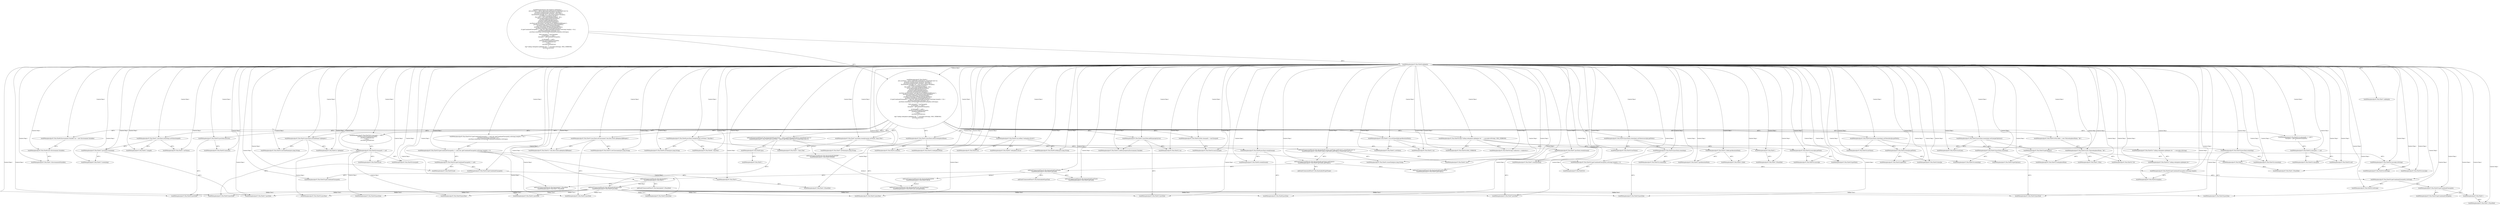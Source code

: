 digraph "Pattern" {
0 [label="addGenICGeneratedFiles#?,File,Hashtable#8:MOVE
buildWebsphereJar#?,File,File#5:MOVE" shape=ellipse]
1 [label="addGenICGeneratedFiles#?,File,Hashtable#8:getTask()
buildWebsphereJar#?,File,File#5:getTask()" shape=ellipse]
2 [label="addGenICGeneratedFiles#?,File,Hashtable#8:getTask().getProject()
buildWebsphereJar#?,File,File#5:getTask().getProject()" shape=ellipse]
3 [label="addGenICGeneratedFiles#?,File,Hashtable#8:((Java) (getTask().getProject().createTask(\"java\")))
buildWebsphereJar#?,File,File#5:((Java) (getTask().getProject().createTask(\"java\")))" shape=ellipse]
4 [label="addGenICGeneratedFiles#?,File,Hashtable#8:getProject" shape=ellipse]
5 [label="addGenICGeneratedFiles#?,File,Hashtable#8:getProject()
buildWebsphereJar#?,File,File#5:getProject()" shape=ellipse]
6 [label="addGenICGeneratedFiles#?,File,Hashtable#8:getTask" shape=ellipse]
7 [label="addGenICGeneratedFiles#?,File,Hashtable#-1:
buildWebsphereJar#?,File,File#-1:" shape=ellipse]
8 [label="addGenICGeneratedFiles#?,File,Hashtable#-1:PlaceHold" shape=ellipse]
9 [label="addGenICGeneratedFiles#?,File,Hashtable#-1:PlaceHold
buildWebsphereJar#?,File,File#-1:PlaceHold" shape=ellipse]
10 [label="addGenICGeneratedFiles#?,File,Hashtable#8:genicTask
buildWebsphereJar#?,File,File#5:javaTask" shape=ellipse]
11 [label="addGenICGeneratedFiles#?,File,Hashtable#8:getTask()
buildWebsphereJar#?,File,File#5:getTask()" shape=ellipse]
12 [label="addGenICGeneratedFiles#?,File,Hashtable#8:new Java(getTask())
buildWebsphereJar#?,File,File#5:new Java(getTask())" shape=ellipse]
13 [label="addGenICGeneratedFiles#?,File,Hashtable#8:INSERT
buildWebsphereJar#?,File,File#5:INSERT" shape=ellipse]
14 [label="addGenICGeneratedFiles#?,File,Hashtable#8:genicTask = ((Java) (getTask().getProject().createTask(\"java\")))
buildWebsphereJar#?,File,File#5:Java javaTask = ((Java) (getTask().getProject().createTask(\"java\")))" shape=ellipse]
15 [label="buildWebsphereJar#?,File,File#8:new Environment.Variable()" shape=ellipse]
16 [label="buildWebsphereJar#?,File,File#17:javaTask" shape=ellipse]
17 [label="buildWebsphereJar#?,File,File#12:addSysproperty(Environment.Variable)" shape=ellipse]
18 [label="buildWebsphereJar#?,File,File#4:ejbdeploy" shape=ellipse]
19 [label="buildWebsphereJar#?,File,File#24:wasClasspath" shape=ellipse]
20 [label="buildWebsphereJar#?,File,File#25:null" shape=ellipse]
21 [label="buildWebsphereJar#?,File,File#8:Environment.Variable var = new Environment.Variable()" shape=ellipse]
22 [label="buildWebsphereJar#?,File,File#35:javaTask" shape=ellipse]
23 [label="buildWebsphereJar#?,File,File#-1:File()" shape=ellipse]
24 [label="buildWebsphereJar#?,File,File#16:javaTask.createArg().setValue(sourceJar.getPath())" shape=ellipse]
25 [label="buildWebsphereJar#?,File,File#17:javaTask.createArg().setValue(tempdir)" shape=ellipse]
26 [label="buildWebsphereJar#?,File,File#18:destJar" shape=ellipse]
27 [label="buildWebsphereJar#?,File,File#13:setDir()" shape=ellipse]
28 [label="buildWebsphereJar#?,File,File#11:var" shape=ellipse]
29 [label="buildWebsphereJar#?,File,File#34:\"Calling websphere.ejbdeploy for \"" shape=ellipse]
30 [label="buildWebsphereJar#?,File,File#6:setValue(java.lang.String)" shape=ellipse]
31 [label="buildWebsphereJar#?,File,File#14:javaTask" shape=ellipse]
32 [label="buildWebsphereJar#?,File,File#14:setTaskName(java.lang.String)" shape=ellipse]
33 [label="buildWebsphereJar#?,File,File#22:javaTask" shape=ellipse]
34 [label="buildWebsphereJar#?,File,File#10:File libdir = new File(websphereHome, \"lib\")" shape=ellipse]
35 [label="buildWebsphereJar#?,File,File#18:getPath()" shape=ellipse]
36 [label="buildWebsphereJar#?,File,File#20:toString()" shape=ellipse]
37 [label="buildWebsphereJar#?,File,File#20:getCombinedClasspath().toString()" shape=ellipse]
38 [label="buildWebsphereJar#?,File,File#16:javaTask" shape=ellipse]
39 [label="buildWebsphereJar#?,File,File#18:javaTask.createArg()" shape=ellipse]
40 [label="buildWebsphereJar#?,File,File#10:websphereHome" shape=ellipse]
41 [label="buildWebsphereJar#?,File,File#28:classpath != null" shape=ellipse]
42 [label="buildWebsphereJar#?,File,File#20:(getCombinedClasspath() != null)" shape=ellipse]
43 [label="buildWebsphereJar#?,File,File#11:var.setValue(libdir.getAbsolutePath())" shape=ellipse]
44 [label="buildWebsphereJar#?,File,File#34:MSG_VERBOSE" shape=ellipse]
45 [label="buildWebsphereJar#?,File,File#12:javaTask.addSysproperty(var)" shape=ellipse]
46 [label="buildWebsphereJar#?,File,File#11:getAbsolutePath()" shape=ellipse]
47 [label="buildWebsphereJar#?,File,File#20:getCombinedClasspath()" shape=ellipse]
48 [label="buildWebsphereJar#?,File,File#18:setValue()" shape=ellipse]
49 [label="buildWebsphereJar#?,File,File#-1:ejbdeploy" shape=ellipse]
50 [label="buildWebsphereJar#?,File,File#20:getCombinedClasspath().toString().length()" shape=ellipse]
51 [label="buildWebsphereJar#?,File,File#-1:" shape=ellipse]
52 [label="buildWebsphereJar#?,File,File#14:javaTask.setTaskName(\"ejbdeploy\")" shape=ellipse]
53 [label="buildWebsphereJar#?,File,File#34:log(\"Calling websphere.ejbdeploy for \" + sourceJar.toString(), MSG_VERBOSE)" shape=ellipse]
54 [label="buildWebsphereJar#?,File,File#16:getPath()" shape=ellipse]
55 [label="buildWebsphereJar#?,File,File#6:createJvmarg()" shape=ellipse]
56 [label="buildWebsphereJar#?,File,File#28:null" shape=ellipse]
57 [label="buildWebsphereJar#?,File,File#17:tempdir" shape=ellipse]
58 [label="buildWebsphereJar#?,File,File#34:\"Calling websphere.ejbdeploy for \" + sourceJar.toString()" shape=ellipse]
59 [label="buildWebsphereJar#?,File,File#25:classpath == null" shape=ellipse]
60 [label="buildWebsphereJar#?,File,File#15:\"com.ibm.etools.ejbdeploy.EJBDeploy\"" shape=ellipse]
61 [label="buildWebsphereJar#?,File,File#30:javaTask" shape=ellipse]
62 [label="buildWebsphereJar#?,File,File#25:classpath" shape=ellipse]
63 [label="buildWebsphereJar#?,File,File#18:javaTask.createArg().setValue(destJar.getPath())" shape=ellipse]
64 [label="buildWebsphereJar#?,File,File#-1:" shape=ellipse]
65 [label="buildWebsphereJar#?,File,File#6:javaTask" shape=ellipse]
66 [label="buildWebsphereJar#?,File,File#7:javaTask" shape=ellipse]
67 [label="buildWebsphereJar#?,File,File#17:javaTask.createArg()" shape=ellipse]
68 [label="buildWebsphereJar#?,File,File#-1:Environment$Variable()" shape=ellipse]
69 [label="buildWebsphereJar#?,File,File#25:if (classpath == null) \{
    classpath = getCombinedClasspath();
\}" shape=ellipse]
70 [label="buildWebsphereJar#?,File,File#15:javaTask.setClassname(\"com.ibm.etools.ejbdeploy.EJBDeploy\")" shape=ellipse]
71 [label="buildWebsphereJar#?,File,File#10:\"lib\"" shape=ellipse]
72 [label="buildWebsphereJar#?,File,File#16:javaTask.createArg()" shape=ellipse]
73 [label="buildWebsphereJar#?,File,File#7:javaTask.createJvmarg()" shape=ellipse]
74 [label="buildWebsphereJar#?,File,File#18:destJar.getPath()" shape=ellipse]
75 [label="buildWebsphereJar#?,File,File#11:libdir.getAbsolutePath()" shape=ellipse]
76 [label="buildWebsphereJar#?,File,File#5:createTask(java.lang.String)" shape=ellipse]
77 [label="buildWebsphereJar#?,File,File#9:var.setKey(\"websphere.lib.dir\")" shape=ellipse]
78 [label="buildWebsphereJar#?,File,File#20:getCombinedClasspath()" shape=ellipse]
79 [label="buildWebsphereJar#?,File,File#6:javaTask.createJvmarg()" shape=ellipse]
80 [label="buildWebsphereJar#?,File,File#20:getCombinedClasspath()" shape=ellipse]
81 [label="buildWebsphereJar#?,File,File#-1:PlaceHold" shape=ellipse]
82 [label="buildWebsphereJar#?,File,File#4:\{
    Java javaTask = ((Java) (getTask().getProject().createTask(\"java\")));
    javaTask.createJvmarg().setValue(\"-Xms64m\");
    javaTask.createJvmarg().setValue(\"-Xmx128m\");
    Environment.Variable var = new Environment.Variable();
    var.setKey(\"websphere.lib.dir\");
    File libdir = new File(websphereHome, \"lib\");
    var.setValue(libdir.getAbsolutePath());
    javaTask.addSysproperty(var);
    javaTask.setDir(websphereHome);
    javaTask.setTaskName(\"ejbdeploy\");
    javaTask.setClassname(\"com.ibm.etools.ejbdeploy.EJBDeploy\");
    javaTask.createArg().setValue(sourceJar.getPath());
    javaTask.createArg().setValue(tempdir);
    javaTask.createArg().setValue(destJar.getPath());
    javaTask.createArg().setLine(getOptions());
    if ((getCombinedClasspath() != null) && (getCombinedClasspath().toString().length() > 0)) \{
        javaTask.createArg().setValue(\"-cp\");
        javaTask.createArg().setValue(getCombinedClasspath().toString());
    \}
    Path classpath = wasClasspath;
    if (classpath == null) \{
        classpath = getCombinedClasspath();
    \}
    if (classpath != null) \{
        javaTask.setClasspath(classpath);
        javaTask.setFork(true);
    \} else \{
        javaTask.setFork(true);
    \}
    log(\"Calling websphere.ejbdeploy for \" + sourceJar.toString(), MSG_VERBOSE);
    javaTask.execute();
\}" shape=ellipse]
83 [label="buildWebsphereJar#?,File,File#16:createArg()" shape=ellipse]
84 [label="buildWebsphereJar#?,File,File#34:sourceJar" shape=ellipse]
85 [label="buildWebsphereJar#?,File,File#34:sourceJar.toString()" shape=ellipse]
86 [label="buildWebsphereJar#?,File,File#7:javaTask.createJvmarg().setValue(\"-Xmx128m\")" shape=ellipse]
87 [label="buildWebsphereJar#?,File,File#28:classpath" shape=ellipse]
88 [label="buildWebsphereJar#?,File,File#16:sourceJar.getPath()" shape=ellipse]
89 [label="buildWebsphereJar#?,File,File#17:setValue()" shape=ellipse]
90 [label="buildWebsphereJar#?,File,File#6:javaTask.createJvmarg().setValue(\"-Xms64m\")" shape=ellipse]
91 [label="buildWebsphereJar#?,File,File#16:setValue()" shape=ellipse]
92 [label="buildWebsphereJar#?,File,File#20:getCombinedClasspath()" shape=ellipse]
93 [label="buildWebsphereJar#?,File,File#20:length()" shape=ellipse]
94 [label="buildWebsphereJar#?,File,File#7:createJvmarg()" shape=ellipse]
95 [label="buildWebsphereJar#?,File,File#14:\"ejbdeploy\"" shape=ellipse]
96 [label="buildWebsphereJar#?,File,File#13:javaTask" shape=ellipse]
97 [label="buildWebsphereJar#?,File,File#12:var" shape=ellipse]
98 [label="buildWebsphereJar#?,File,File#15:javaTask" shape=ellipse]
99 [label="buildWebsphereJar#?,File,File#11:setValue()" shape=ellipse]
100 [label="buildWebsphereJar#?,File,File#21:javaTask" shape=ellipse]
101 [label="buildWebsphereJar#?,File,File#34:toString()" shape=ellipse]
102 [label="buildWebsphereJar#?,File,File#34:log(<unknown>,<unknown>)" shape=ellipse]
103 [label="buildWebsphereJar#?,File,File#20:0" shape=ellipse]
104 [label="buildWebsphereJar#?,File,File#20:if ((getCombinedClasspath() != null) && (getCombinedClasspath().toString().length() > 0)) \{
    javaTask.createArg().setValue(\"-cp\");
    javaTask.createArg().setValue(getCombinedClasspath().toString());
\}" shape=ellipse]
105 [label="buildWebsphereJar#?,File,File#-1:PlaceHold" shape=ellipse]
106 [label="buildWebsphereJar#?,File,File#32:javaTask" shape=ellipse]
107 [label="buildWebsphereJar#?,File,File#4:if (ejbdeploy) \{
    Java javaTask = ((Java) (getTask().getProject().createTask(\"java\")));
    javaTask.createJvmarg().setValue(\"-Xms64m\");
    javaTask.createJvmarg().setValue(\"-Xmx128m\");
    Environment.Variable var = new Environment.Variable();
    var.setKey(\"websphere.lib.dir\");
    File libdir = new File(websphereHome, \"lib\");
    var.setValue(libdir.getAbsolutePath());
    javaTask.addSysproperty(var);
    javaTask.setDir(websphereHome);
    javaTask.setTaskName(\"ejbdeploy\");
    javaTask.setClassname(\"com.ibm.etools.ejbdeploy.EJBDeploy\");
    javaTask.createArg().setValue(sourceJar.getPath());
    javaTask.createArg().setValue(tempdir);
    javaTask.createArg().setValue(destJar.getPath());
    javaTask.createArg().setLine(getOptions());
    if ((getCombinedClasspath() != null) && (getCombinedClasspath().toString().length() > 0)) \{
        javaTask.createArg().setValue(\"-cp\");
        javaTask.createArg().setValue(getCombinedClasspath().toString());
    \}
    Path classpath = wasClasspath;
    if (classpath == null) \{
        classpath = getCombinedClasspath();
    \}
    if (classpath != null) \{
        javaTask.setClasspath(classpath);
        javaTask.setFork(true);
    \} else \{
        javaTask.setFork(true);
    \}
    log(\"Calling websphere.ejbdeploy for \" + sourceJar.toString(), MSG_VERBOSE);
    javaTask.execute();
\}" shape=ellipse]
108 [label="buildWebsphereJar#?,File,File#19:getOptions()" shape=ellipse]
109 [label="buildWebsphereJar#?,File,File#20:null" shape=ellipse]
110 [label="buildWebsphereJar#?,File,File#20:(getCombinedClasspath().toString().length() > 0)" shape=ellipse]
111 [label="buildWebsphereJar#?,File,File#29:javaTask" shape=ellipse]
112 [label="buildWebsphereJar#?,File,File#-1:" shape=ellipse]
113 [label="buildWebsphereJar#?,File,File#-1:PlaceHold" shape=ellipse]
114 [label="buildWebsphereJar#?,File,File#24:Path classpath = wasClasspath" shape=ellipse]
115 [label="buildWebsphereJar#?,File,File#28:if (classpath != null) \{
    javaTask.setClasspath(classpath);
    javaTask.setFork(true);
\} else \{
    javaTask.setFork(true);
\}" shape=ellipse]
116 [label="buildWebsphereJar#?,File,File#13:websphereHome" shape=ellipse]
117 [label="buildWebsphereJar#?,File,File#-1:" shape=ellipse]
118 [label="buildWebsphereJar#?,File,File#19:setLine()" shape=ellipse]
119 [label="buildWebsphereJar#?,File,File#6:\"-Xms64m\"" shape=ellipse]
120 [label="buildWebsphereJar#?,File,File#18:createArg()" shape=ellipse]
121 [label="buildWebsphereJar#?,File,File#12:javaTask" shape=ellipse]
122 [label="buildWebsphereJar#?,File,File#9:\"websphere.lib.dir\"" shape=ellipse]
123 [label="buildWebsphereJar#?,File,File#13:javaTask.setDir(websphereHome)" shape=ellipse]
124 [label="buildWebsphereJar#?,File,File#5:Java" shape=ellipse]
125 [label="buildWebsphereJar#?,File,File#7:setValue(java.lang.String)" shape=ellipse]
126 [label="buildWebsphereJar#?,File,File#17:createArg()" shape=ellipse]
127 [label="buildWebsphereJar#?,File,File#-1:PlaceHold" shape=ellipse]
128 [label="buildWebsphereJar#?,File,File#35:javaTask.execute()" shape=ellipse]
129 [label="buildWebsphereJar#?,File,File#-1:" shape=ellipse]
130 [label="buildWebsphereJar#?,File,File#5:\"java\"" shape=ellipse]
131 [label="buildWebsphereJar#?,File,File#11:libdir" shape=ellipse]
132 [label="buildWebsphereJar#?,File,File#19:javaTask" shape=ellipse]
133 [label="buildWebsphereJar#?,File,File#19:getOptions()" shape=ellipse]
134 [label="buildWebsphereJar#?,File,File#18:javaTask" shape=ellipse]
135 [label="buildWebsphereJar#?,File,File#9:var" shape=ellipse]
136 [label="buildWebsphereJar#?,File,File#16:sourceJar" shape=ellipse]
137 [label="buildWebsphereJar#?,File,File#10:new File(websphereHome, \"lib\")" shape=ellipse]
138 [label="buildWebsphereJar#?,File,File#19:javaTask.createArg().setLine(getOptions())" shape=ellipse]
139 [label="buildWebsphereJar#?,File,File#7:\"-Xmx128m\"" shape=ellipse]
140 [label="buildWebsphereJar#?,File,File#35:execute()" shape=ellipse]
141 [label="buildWebsphereJar#?,File,File#15:setClassname(java.lang.String)" shape=ellipse]
142 [label="buildWebsphereJar#?,File,File#19:createArg()" shape=ellipse]
143 [label="buildWebsphereJar#?,File,File#19:javaTask.createArg()" shape=ellipse]
144 [label="buildWebsphereJar#?,File,File#9:setKey(java.lang.String)" shape=ellipse]
145 [label="buildWebsphereJar#?,File,File#20:(getCombinedClasspath() != null) && (getCombinedClasspath().toString().length() > 0)" shape=ellipse]
0 -> 12 [label="Action:2"];
1 -> 0 [label="Action:2"];
1 -> 6 [label="AST:1"];
1 -> 7 [label="AST:2"];
1 -> 11 [label="AST:2"];
2 -> 1 [label="AST:2"];
2 -> 4 [label="AST:1"];
2 -> 5 [label="AST:2"];
3 -> 2 [label="AST:2"];
3 -> 76 [label="AST:1"];
3 -> 130 [label="AST:1"];
7 -> 8 [label="AST:1"];
7 -> 9 [label="AST:2"];
7 -> 10 [label="Data Dep:2"];
10 -> 16 [label="Define Use:1"];
10 -> 22 [label="Define Use:1"];
10 -> 31 [label="Define Use:1"];
10 -> 33 [label="Define Use:1"];
10 -> 38 [label="Define Use:1"];
10 -> 61 [label="Define Use:1"];
10 -> 65 [label="Define Use:1"];
10 -> 66 [label="Define Use:1"];
10 -> 96 [label="Define Use:1"];
10 -> 98 [label="Define Use:1"];
10 -> 100 [label="Define Use:1"];
10 -> 106 [label="Define Use:1"];
10 -> 111 [label="Define Use:1"];
10 -> 121 [label="Define Use:1"];
10 -> 132 [label="Define Use:1"];
10 -> 134 [label="Define Use:1"];
13 -> 12 [label="Action:2"];
14 -> 3 [label="AST:2"];
14 -> 10 [label="AST:2"];
14 -> 13 [label="Action:2"];
14 -> 124 [label="AST:1"];
15 -> 68 [label="AST:1"];
18 -> 15 [label="Control Dep:1"];
18 -> 16 [label="Control Dep:1"];
18 -> 17 [label="Control Dep:1"];
18 -> 49 [label="AST:1"];
18 -> 82 [label="Control Dep:1"];
18 -> 14 [label="Control Dep:1"];
18 -> 3 [label="Control Dep:1"];
18 -> 76 [label="Control Dep:1"];
18 -> 2 [label="Control Dep:1"];
18 -> 5 [label="Control Dep:1"];
18 -> 1 [label="Control Dep:1"];
18 -> 11 [label="Control Dep:1"];
18 -> 7 [label="Control Dep:1"];
18 -> 9 [label="Control Dep:1"];
18 -> 130 [label="Control Dep:1"];
18 -> 90 [label="Control Dep:1"];
18 -> 30 [label="Control Dep:1"];
18 -> 79 [label="Control Dep:1"];
18 -> 55 [label="Control Dep:1"];
18 -> 65 [label="Control Dep:1"];
18 -> 119 [label="Control Dep:1"];
18 -> 86 [label="Control Dep:1"];
18 -> 125 [label="Control Dep:1"];
18 -> 73 [label="Control Dep:1"];
18 -> 94 [label="Control Dep:1"];
18 -> 66 [label="Control Dep:1"];
18 -> 139 [label="Control Dep:1"];
18 -> 21 [label="Control Dep:1"];
18 -> 68 [label="Control Dep:1"];
18 -> 77 [label="Control Dep:1"];
18 -> 144 [label="Control Dep:1"];
18 -> 135 [label="Control Dep:1"];
18 -> 122 [label="Control Dep:1"];
18 -> 34 [label="Control Dep:1"];
18 -> 137 [label="Control Dep:1"];
18 -> 23 [label="Control Dep:1"];
18 -> 40 [label="Control Dep:1"];
18 -> 71 [label="Control Dep:1"];
18 -> 43 [label="Control Dep:1"];
18 -> 99 [label="Control Dep:1"];
18 -> 28 [label="Control Dep:1"];
18 -> 75 [label="Control Dep:1"];
18 -> 46 [label="Control Dep:1"];
18 -> 131 [label="Control Dep:1"];
18 -> 45 [label="Control Dep:1"];
18 -> 121 [label="Control Dep:1"];
18 -> 97 [label="Control Dep:1"];
18 -> 123 [label="Control Dep:1"];
18 -> 27 [label="Control Dep:1"];
18 -> 96 [label="Control Dep:1"];
18 -> 116 [label="Control Dep:1"];
18 -> 52 [label="Control Dep:1"];
18 -> 32 [label="Control Dep:1"];
18 -> 31 [label="Control Dep:1"];
18 -> 95 [label="Control Dep:1"];
18 -> 70 [label="Control Dep:1"];
18 -> 141 [label="Control Dep:1"];
18 -> 98 [label="Control Dep:1"];
18 -> 60 [label="Control Dep:1"];
18 -> 24 [label="Control Dep:1"];
18 -> 91 [label="Control Dep:1"];
18 -> 72 [label="Control Dep:1"];
18 -> 83 [label="Control Dep:1"];
18 -> 38 [label="Control Dep:1"];
18 -> 88 [label="Control Dep:1"];
18 -> 54 [label="Control Dep:1"];
18 -> 136 [label="Control Dep:1"];
18 -> 25 [label="Control Dep:1"];
18 -> 89 [label="Control Dep:1"];
18 -> 67 [label="Control Dep:1"];
18 -> 126 [label="Control Dep:1"];
18 -> 57 [label="Control Dep:1"];
18 -> 63 [label="Control Dep:1"];
18 -> 48 [label="Control Dep:1"];
18 -> 39 [label="Control Dep:1"];
18 -> 120 [label="Control Dep:1"];
18 -> 134 [label="Control Dep:1"];
18 -> 74 [label="Control Dep:1"];
18 -> 35 [label="Control Dep:1"];
18 -> 26 [label="Control Dep:1"];
18 -> 138 [label="Control Dep:1"];
18 -> 118 [label="Control Dep:1"];
18 -> 143 [label="Control Dep:1"];
18 -> 142 [label="Control Dep:1"];
18 -> 132 [label="Control Dep:1"];
18 -> 133 [label="Control Dep:1"];
18 -> 108 [label="Control Dep:1"];
18 -> 112 [label="Control Dep:1"];
18 -> 127 [label="Control Dep:1"];
18 -> 104 [label="Control Dep:1"];
18 -> 145 [label="Control Dep:1"];
18 -> 42 [label="Control Dep:1"];
18 -> 47 [label="Control Dep:1"];
18 -> 92 [label="Control Dep:1"];
18 -> 117 [label="Control Dep:1"];
18 -> 113 [label="Control Dep:1"];
18 -> 109 [label="Control Dep:1"];
18 -> 110 [label="Control Dep:1"];
18 -> 50 [label="Control Dep:1"];
18 -> 93 [label="Control Dep:1"];
18 -> 37 [label="Control Dep:1"];
18 -> 36 [label="Control Dep:1"];
18 -> 78 [label="Control Dep:1"];
18 -> 80 [label="Control Dep:1"];
18 -> 64 [label="Control Dep:1"];
18 -> 81 [label="Control Dep:1"];
18 -> 103 [label="Control Dep:1"];
18 -> 114 [label="Control Dep:1"];
18 -> 19 [label="Control Dep:1"];
18 -> 69 [label="Control Dep:1"];
18 -> 59 [label="Control Dep:1"];
18 -> 62 [label="Control Dep:1"];
18 -> 20 [label="Control Dep:1"];
18 -> 115 [label="Control Dep:1"];
18 -> 41 [label="Control Dep:1"];
18 -> 87 [label="Control Dep:1"];
18 -> 56 [label="Control Dep:1"];
18 -> 53 [label="Control Dep:1"];
18 -> 102 [label="Control Dep:1"];
18 -> 51 [label="Control Dep:1"];
18 -> 105 [label="Control Dep:1"];
18 -> 58 [label="Control Dep:1"];
18 -> 29 [label="Control Dep:1"];
18 -> 85 [label="Control Dep:1"];
18 -> 101 [label="Control Dep:1"];
18 -> 84 [label="Control Dep:1"];
18 -> 44 [label="Control Dep:1"];
18 -> 128 [label="Control Dep:1"];
18 -> 140 [label="Control Dep:1"];
18 -> 22 [label="Control Dep:1"];
21 -> 15 [label="AST:1"];
24 -> 72 [label="AST:1"];
24 -> 91 [label="AST:1"];
24 -> 88 [label="AST:1"];
25 -> 67 [label="AST:1"];
25 -> 89 [label="AST:1"];
25 -> 57 [label="AST:1"];
34 -> 137 [label="AST:1"];
37 -> 36 [label="AST:1"];
37 -> 78 [label="AST:1"];
39 -> 134 [label="AST:1"];
39 -> 120 [label="AST:1"];
41 -> 87 [label="AST:1"];
41 -> 56 [label="AST:1"];
41 -> 111 [label="Control Dep:1"];
41 -> 61 [label="Control Dep:1"];
41 -> 106 [label="Control Dep:1"];
42 -> 47 [label="AST:1"];
42 -> 109 [label="AST:1"];
43 -> 28 [label="AST:1"];
43 -> 99 [label="AST:1"];
43 -> 75 [label="AST:1"];
45 -> 17 [label="AST:1"];
45 -> 121 [label="AST:1"];
45 -> 97 [label="AST:1"];
47 -> 117 [label="AST:1"];
47 -> 92 [label="AST:1"];
50 -> 37 [label="AST:1"];
50 -> 93 [label="AST:1"];
51 -> 105 [label="AST:1"];
52 -> 31 [label="AST:1"];
52 -> 32 [label="AST:1"];
52 -> 95 [label="AST:1"];
53 -> 44 [label="AST:1"];
53 -> 51 [label="AST:1"];
53 -> 102 [label="AST:1"];
53 -> 58 [label="AST:1"];
58 -> 29 [label="AST:1"];
58 -> 85 [label="AST:1"];
59 -> 20 [label="AST:1"];
59 -> 62 [label="AST:1"];
63 -> 39 [label="AST:1"];
63 -> 48 [label="AST:1"];
63 -> 74 [label="AST:1"];
64 -> 81 [label="AST:1"];
67 -> 16 [label="AST:1"];
67 -> 126 [label="AST:1"];
69 -> 59 [label="AST:1"];
70 -> 60 [label="AST:1"];
70 -> 98 [label="AST:1"];
70 -> 141 [label="AST:1"];
72 -> 38 [label="AST:1"];
72 -> 83 [label="AST:1"];
73 -> 66 [label="AST:1"];
73 -> 94 [label="AST:1"];
74 -> 26 [label="AST:1"];
74 -> 35 [label="AST:1"];
75 -> 46 [label="AST:1"];
75 -> 131 [label="AST:1"];
77 -> 135 [label="AST:1"];
77 -> 144 [label="AST:1"];
77 -> 122 [label="AST:1"];
78 -> 64 [label="AST:1"];
78 -> 80 [label="AST:1"];
79 -> 55 [label="AST:1"];
79 -> 65 [label="AST:1"];
82 -> 21 [label="AST:1"];
82 -> 24 [label="AST:1"];
82 -> 25 [label="AST:1"];
82 -> 34 [label="AST:1"];
82 -> 43 [label="AST:1"];
82 -> 45 [label="AST:1"];
82 -> 52 [label="AST:1"];
82 -> 53 [label="AST:1"];
82 -> 63 [label="AST:1"];
82 -> 69 [label="AST:1"];
82 -> 70 [label="AST:1"];
82 -> 77 [label="AST:1"];
82 -> 14 [label="AST:1"];
82 -> 90 [label="AST:1"];
82 -> 86 [label="AST:1"];
82 -> 123 [label="AST:1"];
82 -> 138 [label="AST:1"];
82 -> 104 [label="AST:1"];
82 -> 114 [label="AST:1"];
82 -> 115 [label="AST:1"];
82 -> 128 [label="AST:1"];
85 -> 84 [label="AST:1"];
85 -> 101 [label="AST:1"];
86 -> 73 [label="AST:1"];
86 -> 125 [label="AST:1"];
86 -> 139 [label="AST:1"];
88 -> 54 [label="AST:1"];
88 -> 136 [label="AST:1"];
90 -> 30 [label="AST:1"];
90 -> 79 [label="AST:1"];
90 -> 119 [label="AST:1"];
104 -> 145 [label="AST:1"];
107 -> 18 [label="AST:1"];
107 -> 82 [label="AST:1"];
110 -> 50 [label="AST:1"];
110 -> 103 [label="AST:1"];
112 -> 127 [label="AST:1"];
114 -> 19 [label="AST:1"];
115 -> 41 [label="AST:1"];
117 -> 113 [label="AST:1"];
123 -> 27 [label="AST:1"];
123 -> 96 [label="AST:1"];
123 -> 116 [label="AST:1"];
124 -> 129 [label="AST:1"];
128 -> 22 [label="AST:1"];
128 -> 140 [label="AST:1"];
133 -> 108 [label="AST:1"];
133 -> 112 [label="AST:1"];
137 -> 23 [label="AST:1"];
137 -> 40 [label="AST:1"];
137 -> 71 [label="AST:1"];
138 -> 118 [label="AST:1"];
138 -> 133 [label="AST:1"];
138 -> 143 [label="AST:1"];
143 -> 132 [label="AST:1"];
143 -> 142 [label="AST:1"];
145 -> 33 [label="Control Dep:1"];
145 -> 42 [label="AST:1"];
145 -> 100 [label="Control Dep:1"];
145 -> 110 [label="AST:1"];
}